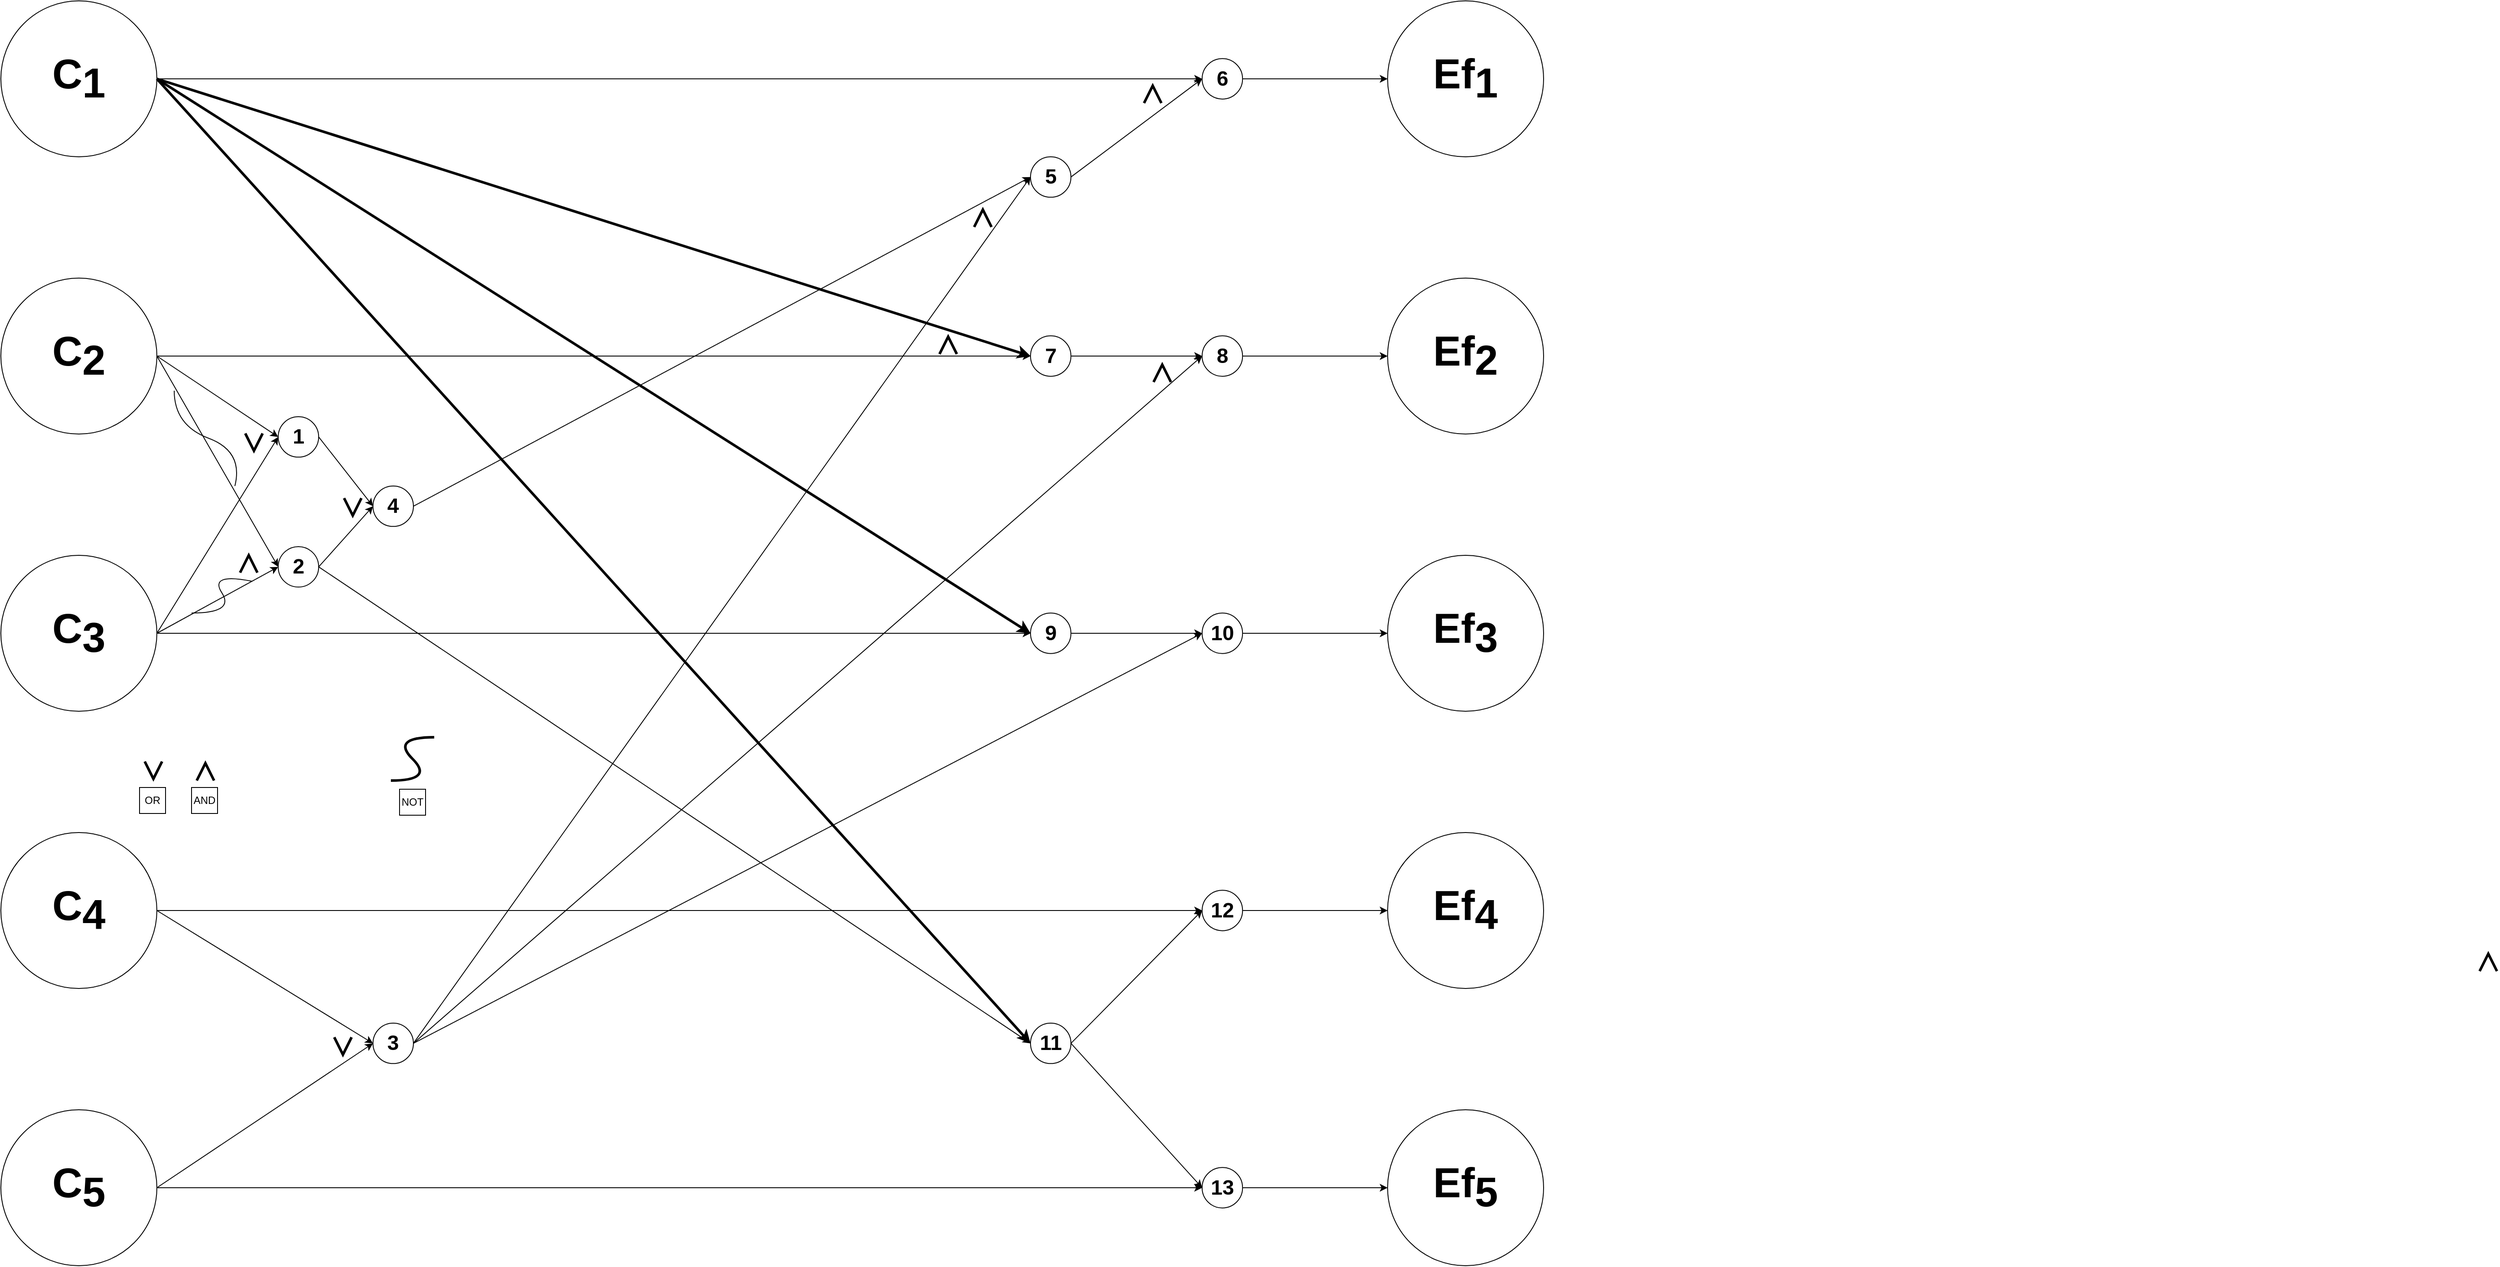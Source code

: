 <mxfile version="21.1.4" type="github">
  <diagram name="Page-1" id="jQ6avOq8bcfftY_1XTqM">
    <mxGraphModel dx="1912" dy="1019" grid="1" gridSize="10" guides="1" tooltips="1" connect="1" arrows="1" fold="1" page="1" pageScale="1" pageWidth="3300" pageHeight="4681" math="0" shadow="0">
      <root>
        <mxCell id="0" />
        <mxCell id="1" parent="0" />
        <mxCell id="w0b9A90PeGMEw6P4ulrS-1" value="&lt;b style=&quot;font-size: 48px;&quot;&gt;C&lt;sub style=&quot;font-size: 48px;&quot;&gt;1&lt;/sub&gt;&lt;/b&gt;" style="ellipse;whiteSpace=wrap;html=1;aspect=fixed;fontSize=48;" parent="1" vertex="1">
          <mxGeometry x="880" y="160" width="180.0" height="180.0" as="geometry" />
        </mxCell>
        <mxCell id="w0b9A90PeGMEw6P4ulrS-2" value="&lt;b style=&quot;font-size: 48px;&quot;&gt;C&lt;sub style=&quot;font-size: 48px;&quot;&gt;2&lt;/sub&gt;&lt;/b&gt;" style="ellipse;whiteSpace=wrap;html=1;aspect=fixed;fontSize=48;" parent="1" vertex="1">
          <mxGeometry x="880" y="480" width="180.0" height="180.0" as="geometry" />
        </mxCell>
        <mxCell id="w0b9A90PeGMEw6P4ulrS-3" value="&lt;b style=&quot;font-size: 48px;&quot;&gt;C&lt;sub style=&quot;font-size: 48px;&quot;&gt;3&lt;/sub&gt;&lt;/b&gt;" style="ellipse;whiteSpace=wrap;html=1;aspect=fixed;fontSize=48;" parent="1" vertex="1">
          <mxGeometry x="880" y="800.0" width="180.0" height="180.0" as="geometry" />
        </mxCell>
        <mxCell id="w0b9A90PeGMEw6P4ulrS-4" value="&lt;b style=&quot;font-size: 48px;&quot;&gt;C&lt;sub style=&quot;font-size: 48px;&quot;&gt;4&lt;/sub&gt;&lt;/b&gt;" style="ellipse;whiteSpace=wrap;html=1;aspect=fixed;fontSize=48;" parent="1" vertex="1">
          <mxGeometry x="880" y="1120" width="180.0" height="180.0" as="geometry" />
        </mxCell>
        <mxCell id="w0b9A90PeGMEw6P4ulrS-5" value="&lt;b style=&quot;font-size: 48px;&quot;&gt;C&lt;sub style=&quot;font-size: 48px;&quot;&gt;5&lt;/sub&gt;&lt;/b&gt;" style="ellipse;whiteSpace=wrap;html=1;aspect=fixed;fontSize=48;" parent="1" vertex="1">
          <mxGeometry x="880" y="1440" width="180.0" height="180.0" as="geometry" />
        </mxCell>
        <mxCell id="w0b9A90PeGMEw6P4ulrS-6" value="&lt;b style=&quot;font-size: 48px;&quot;&gt;Ef&lt;sub style=&quot;font-size: 48px;&quot;&gt;1&lt;/sub&gt;&lt;/b&gt;" style="ellipse;whiteSpace=wrap;html=1;aspect=fixed;fontSize=48;" parent="1" vertex="1">
          <mxGeometry x="2480.0" y="160" width="180.0" height="180.0" as="geometry" />
        </mxCell>
        <mxCell id="w0b9A90PeGMEw6P4ulrS-7" value="&lt;b style=&quot;font-size: 48px;&quot;&gt;Ef&lt;sub style=&quot;font-size: 48px;&quot;&gt;2&lt;/sub&gt;&lt;/b&gt;" style="ellipse;whiteSpace=wrap;html=1;aspect=fixed;fontSize=48;" parent="1" vertex="1">
          <mxGeometry x="2480.0" y="480" width="180.0" height="180.0" as="geometry" />
        </mxCell>
        <mxCell id="w0b9A90PeGMEw6P4ulrS-8" value="&lt;b style=&quot;font-size: 48px;&quot;&gt;Ef&lt;sub style=&quot;font-size: 48px;&quot;&gt;3&lt;/sub&gt;&lt;/b&gt;" style="ellipse;whiteSpace=wrap;html=1;aspect=fixed;fontSize=48;" parent="1" vertex="1">
          <mxGeometry x="2480.0" y="800.0" width="180.0" height="180.0" as="geometry" />
        </mxCell>
        <mxCell id="w0b9A90PeGMEw6P4ulrS-9" value="&lt;b style=&quot;font-size: 48px;&quot;&gt;Ef&lt;sub style=&quot;font-size: 48px;&quot;&gt;4&lt;/sub&gt;&lt;/b&gt;" style="ellipse;whiteSpace=wrap;html=1;aspect=fixed;fontSize=48;" parent="1" vertex="1">
          <mxGeometry x="2480.0" y="1120" width="180.0" height="180.0" as="geometry" />
        </mxCell>
        <mxCell id="w0b9A90PeGMEw6P4ulrS-10" value="&lt;b style=&quot;font-size: 48px;&quot;&gt;Ef&lt;sub style=&quot;font-size: 48px;&quot;&gt;5&lt;/sub&gt;&lt;/b&gt;" style="ellipse;whiteSpace=wrap;html=1;aspect=fixed;fontSize=48;" parent="1" vertex="1">
          <mxGeometry x="2480.0" y="1440" width="180.0" height="180.0" as="geometry" />
        </mxCell>
        <mxCell id="w0b9A90PeGMEw6P4ulrS-13" value="1" style="ellipse;whiteSpace=wrap;html=1;aspect=fixed;fontSize=24;fontStyle=1" parent="1" vertex="1">
          <mxGeometry x="1200.001" y="640.001" width="46.667" height="46.667" as="geometry" />
        </mxCell>
        <mxCell id="w0b9A90PeGMEw6P4ulrS-14" value="3" style="ellipse;whiteSpace=wrap;html=1;aspect=fixed;fontSize=24;fontStyle=1" parent="1" vertex="1">
          <mxGeometry x="1309.34" y="1340" width="46.667" height="46.667" as="geometry" />
        </mxCell>
        <mxCell id="w0b9A90PeGMEw6P4ulrS-15" value="" style="endArrow=classic;html=1;rounded=0;exitX=1;exitY=0.5;exitDx=0;exitDy=0;entryX=0;entryY=0.5;entryDx=0;entryDy=0;" parent="1" source="w0b9A90PeGMEw6P4ulrS-2" target="w0b9A90PeGMEw6P4ulrS-13" edge="1">
          <mxGeometry width="50" height="50" relative="1" as="geometry">
            <mxPoint x="2062.5" y="1187.5" as="sourcePoint" />
            <mxPoint x="2175.0" y="1075" as="targetPoint" />
          </mxGeometry>
        </mxCell>
        <mxCell id="w0b9A90PeGMEw6P4ulrS-16" value="" style="endArrow=classic;html=1;rounded=0;exitX=1;exitY=0.5;exitDx=0;exitDy=0;entryX=0;entryY=0.5;entryDx=0;entryDy=0;" parent="1" source="w0b9A90PeGMEw6P4ulrS-3" target="w0b9A90PeGMEw6P4ulrS-13" edge="1">
          <mxGeometry width="50" height="50" relative="1" as="geometry">
            <mxPoint x="1162.5" y="782.5" as="sourcePoint" />
            <mxPoint x="1365.0" y="895.0" as="targetPoint" />
          </mxGeometry>
        </mxCell>
        <mxCell id="w0b9A90PeGMEw6P4ulrS-17" value="" style="endArrow=classic;html=1;rounded=0;exitX=1;exitY=0.5;exitDx=0;exitDy=0;entryX=0;entryY=0.5;entryDx=0;entryDy=0;" parent="1" source="w0b9A90PeGMEw6P4ulrS-4" target="w0b9A90PeGMEw6P4ulrS-14" edge="1">
          <mxGeometry width="50" height="50" relative="1" as="geometry">
            <mxPoint x="1140.0" y="1300" as="sourcePoint" />
            <mxPoint x="1342.5" y="1322.5" as="targetPoint" />
          </mxGeometry>
        </mxCell>
        <mxCell id="w0b9A90PeGMEw6P4ulrS-18" value="" style="endArrow=classic;html=1;rounded=0;exitX=1;exitY=0.5;exitDx=0;exitDy=0;entryX=0;entryY=0.5;entryDx=0;entryDy=0;" parent="1" source="w0b9A90PeGMEw6P4ulrS-5" target="w0b9A90PeGMEw6P4ulrS-14" edge="1">
          <mxGeometry width="50" height="50" relative="1" as="geometry">
            <mxPoint x="1140.0" y="1570" as="sourcePoint" />
            <mxPoint x="1320.0" y="1525" as="targetPoint" />
          </mxGeometry>
        </mxCell>
        <mxCell id="w0b9A90PeGMEw6P4ulrS-32" value="2" style="ellipse;whiteSpace=wrap;html=1;aspect=fixed;fontSize=24;fontStyle=1" parent="1" vertex="1">
          <mxGeometry x="1200.001" y="789.997" width="46.667" height="46.667" as="geometry" />
        </mxCell>
        <mxCell id="w0b9A90PeGMEw6P4ulrS-33" style="rounded=0;orthogonalLoop=1;jettySize=auto;html=1;exitX=1;exitY=0.5;exitDx=0;exitDy=0;entryX=0;entryY=0.5;entryDx=0;entryDy=0;strokeWidth=1;" parent="1" source="w0b9A90PeGMEw6P4ulrS-2" target="w0b9A90PeGMEw6P4ulrS-32" edge="1">
          <mxGeometry relative="1" as="geometry" />
        </mxCell>
        <mxCell id="w0b9A90PeGMEw6P4ulrS-34" style="rounded=0;orthogonalLoop=1;jettySize=auto;html=1;exitX=1;exitY=0.5;exitDx=0;exitDy=0;entryX=0;entryY=0.5;entryDx=0;entryDy=0;strokeWidth=1;" parent="1" source="w0b9A90PeGMEw6P4ulrS-3" target="w0b9A90PeGMEw6P4ulrS-32" edge="1">
          <mxGeometry relative="1" as="geometry" />
        </mxCell>
        <mxCell id="w0b9A90PeGMEw6P4ulrS-59" value="4" style="ellipse;whiteSpace=wrap;html=1;aspect=fixed;fontSize=24;fontStyle=1" parent="1" vertex="1">
          <mxGeometry x="1309.343" y="720" width="46.667" height="46.667" as="geometry" />
        </mxCell>
        <mxCell id="w0b9A90PeGMEw6P4ulrS-60" style="rounded=0;orthogonalLoop=1;jettySize=auto;html=1;exitX=1;exitY=0.5;exitDx=0;exitDy=0;entryX=0;entryY=0.5;entryDx=0;entryDy=0;" parent="1" source="w0b9A90PeGMEw6P4ulrS-13" target="w0b9A90PeGMEw6P4ulrS-59" edge="1">
          <mxGeometry relative="1" as="geometry" />
        </mxCell>
        <mxCell id="w0b9A90PeGMEw6P4ulrS-41" style="rounded=0;orthogonalLoop=1;jettySize=auto;html=1;exitX=1;exitY=0.5;exitDx=0;exitDy=0;entryX=0;entryY=0.5;entryDx=0;entryDy=0;" parent="1" source="w0b9A90PeGMEw6P4ulrS-32" target="w0b9A90PeGMEw6P4ulrS-59" edge="1">
          <mxGeometry relative="1" as="geometry" />
        </mxCell>
        <mxCell id="w0b9A90PeGMEw6P4ulrS-62" value="5" style="ellipse;whiteSpace=wrap;html=1;aspect=fixed;fontSize=24;fontStyle=1" parent="1" vertex="1">
          <mxGeometry x="2067.999" y="339.999" width="46.667" height="46.667" as="geometry" />
        </mxCell>
        <mxCell id="w0b9A90PeGMEw6P4ulrS-64" style="rounded=0;orthogonalLoop=1;jettySize=auto;html=1;exitX=1;exitY=0.5;exitDx=0;exitDy=0;entryX=0;entryY=0.5;entryDx=0;entryDy=0;" parent="1" source="w0b9A90PeGMEw6P4ulrS-14" target="w0b9A90PeGMEw6P4ulrS-62" edge="1">
          <mxGeometry relative="1" as="geometry" />
        </mxCell>
        <mxCell id="w0b9A90PeGMEw6P4ulrS-63" style="rounded=0;orthogonalLoop=1;jettySize=auto;html=1;exitX=1;exitY=0.5;exitDx=0;exitDy=0;entryX=0;entryY=0.5;entryDx=0;entryDy=0;" parent="1" source="w0b9A90PeGMEw6P4ulrS-59" target="w0b9A90PeGMEw6P4ulrS-62" edge="1">
          <mxGeometry relative="1" as="geometry" />
        </mxCell>
        <mxCell id="w0b9A90PeGMEw6P4ulrS-69" style="rounded=0;orthogonalLoop=1;jettySize=auto;html=1;exitX=1;exitY=0.5;exitDx=0;exitDy=0;entryX=0;entryY=0.5;entryDx=0;entryDy=0;" parent="1" source="w0b9A90PeGMEw6P4ulrS-66" target="w0b9A90PeGMEw6P4ulrS-6" edge="1">
          <mxGeometry relative="1" as="geometry" />
        </mxCell>
        <mxCell id="w0b9A90PeGMEw6P4ulrS-66" value="6" style="ellipse;whiteSpace=wrap;html=1;aspect=fixed;fontSize=24;fontStyle=1" parent="1" vertex="1">
          <mxGeometry x="2266.0" y="226.657" width="46.667" height="46.667" as="geometry" />
        </mxCell>
        <mxCell id="w0b9A90PeGMEw6P4ulrS-67" style="rounded=0;orthogonalLoop=1;jettySize=auto;html=1;exitX=1;exitY=0.5;exitDx=0;exitDy=0;entryX=0;entryY=0.5;entryDx=0;entryDy=0;" parent="1" source="w0b9A90PeGMEw6P4ulrS-1" target="w0b9A90PeGMEw6P4ulrS-66" edge="1">
          <mxGeometry relative="1" as="geometry" />
        </mxCell>
        <mxCell id="w0b9A90PeGMEw6P4ulrS-87" value="7" style="ellipse;whiteSpace=wrap;html=1;aspect=fixed;fontSize=24;fontStyle=1" parent="1" vertex="1">
          <mxGeometry x="2068.004" y="546.671" width="46.667" height="46.667" as="geometry" />
        </mxCell>
        <mxCell id="w0b9A90PeGMEw6P4ulrS-110" style="rounded=0;orthogonalLoop=1;jettySize=auto;html=1;exitX=1;exitY=0.5;exitDx=0;exitDy=0;entryX=0;entryY=0.5;entryDx=0;entryDy=0;" parent="1" source="w0b9A90PeGMEw6P4ulrS-2" target="w0b9A90PeGMEw6P4ulrS-87" edge="1">
          <mxGeometry relative="1" as="geometry" />
        </mxCell>
        <mxCell id="w0b9A90PeGMEw6P4ulrS-68" style="rounded=0;orthogonalLoop=1;jettySize=auto;html=1;exitX=1;exitY=0.5;exitDx=0;exitDy=0;entryX=0;entryY=0.5;entryDx=0;entryDy=0;" parent="1" source="w0b9A90PeGMEw6P4ulrS-62" target="w0b9A90PeGMEw6P4ulrS-66" edge="1">
          <mxGeometry relative="1" as="geometry" />
        </mxCell>
        <mxCell id="w0b9A90PeGMEw6P4ulrS-88" style="rounded=0;orthogonalLoop=1;jettySize=auto;html=1;exitX=1;exitY=0.5;exitDx=0;exitDy=0;entryX=0;entryY=0.5;entryDx=0;entryDy=0;strokeWidth=3;" parent="1" source="w0b9A90PeGMEw6P4ulrS-1" target="w0b9A90PeGMEw6P4ulrS-87" edge="1">
          <mxGeometry relative="1" as="geometry" />
        </mxCell>
        <mxCell id="w0b9A90PeGMEw6P4ulrS-106" style="rounded=0;orthogonalLoop=1;jettySize=auto;html=1;exitX=1;exitY=0.5;exitDx=0;exitDy=0;entryX=0;entryY=0.5;entryDx=0;entryDy=0;" parent="1" source="w0b9A90PeGMEw6P4ulrS-102" target="w0b9A90PeGMEw6P4ulrS-7" edge="1">
          <mxGeometry relative="1" as="geometry" />
        </mxCell>
        <mxCell id="w0b9A90PeGMEw6P4ulrS-102" value="8" style="ellipse;whiteSpace=wrap;html=1;aspect=fixed;fontSize=24;fontStyle=1" parent="1" vertex="1">
          <mxGeometry x="2266.0" y="546.667" width="46.667" height="46.667" as="geometry" />
        </mxCell>
        <mxCell id="w0b9A90PeGMEw6P4ulrS-116" style="rounded=0;orthogonalLoop=1;jettySize=auto;html=1;exitX=1;exitY=0.5;exitDx=0;exitDy=0;entryX=0;entryY=0.5;entryDx=0;entryDy=0;" parent="1" source="w0b9A90PeGMEw6P4ulrS-14" target="w0b9A90PeGMEw6P4ulrS-102" edge="1">
          <mxGeometry relative="1" as="geometry" />
        </mxCell>
        <mxCell id="w0b9A90PeGMEw6P4ulrS-107" style="rounded=0;orthogonalLoop=1;jettySize=auto;html=1;exitX=1;exitY=0.5;exitDx=0;exitDy=0;entryX=0;entryY=0.5;entryDx=0;entryDy=0;" parent="1" source="w0b9A90PeGMEw6P4ulrS-103" target="w0b9A90PeGMEw6P4ulrS-8" edge="1">
          <mxGeometry relative="1" as="geometry" />
        </mxCell>
        <mxCell id="w0b9A90PeGMEw6P4ulrS-103" value="10" style="ellipse;whiteSpace=wrap;html=1;aspect=fixed;fontSize=24;fontStyle=1" parent="1" vertex="1">
          <mxGeometry x="2266.0" y="866.671" width="46.667" height="46.667" as="geometry" />
        </mxCell>
        <mxCell id="w0b9A90PeGMEw6P4ulrS-108" style="rounded=0;orthogonalLoop=1;jettySize=auto;html=1;exitX=1;exitY=0.5;exitDx=0;exitDy=0;entryX=0;entryY=0.5;entryDx=0;entryDy=0;" parent="1" source="w0b9A90PeGMEw6P4ulrS-104" target="w0b9A90PeGMEw6P4ulrS-9" edge="1">
          <mxGeometry relative="1" as="geometry" />
        </mxCell>
        <mxCell id="w0b9A90PeGMEw6P4ulrS-104" value="12" style="ellipse;whiteSpace=wrap;html=1;aspect=fixed;fontSize=24;fontStyle=1" parent="1" vertex="1">
          <mxGeometry x="2266.0" y="1186.655" width="46.667" height="46.667" as="geometry" />
        </mxCell>
        <mxCell id="w0b9A90PeGMEw6P4ulrS-109" style="rounded=0;orthogonalLoop=1;jettySize=auto;html=1;exitX=1;exitY=0.5;exitDx=0;exitDy=0;entryX=0;entryY=0.5;entryDx=0;entryDy=0;" parent="1" source="w0b9A90PeGMEw6P4ulrS-105" target="w0b9A90PeGMEw6P4ulrS-10" edge="1">
          <mxGeometry relative="1" as="geometry" />
        </mxCell>
        <mxCell id="w0b9A90PeGMEw6P4ulrS-105" value="13" style="ellipse;whiteSpace=wrap;html=1;aspect=fixed;fontSize=24;fontStyle=1" parent="1" vertex="1">
          <mxGeometry x="2266.0" y="1506.659" width="46.667" height="46.667" as="geometry" />
        </mxCell>
        <mxCell id="w0b9A90PeGMEw6P4ulrS-115" style="rounded=0;orthogonalLoop=1;jettySize=auto;html=1;exitX=1;exitY=0.5;exitDx=0;exitDy=0;entryX=0;entryY=0.5;entryDx=0;entryDy=0;" parent="1" source="w0b9A90PeGMEw6P4ulrS-111" target="w0b9A90PeGMEw6P4ulrS-103" edge="1">
          <mxGeometry relative="1" as="geometry" />
        </mxCell>
        <mxCell id="w0b9A90PeGMEw6P4ulrS-111" value="9" style="ellipse;whiteSpace=wrap;html=1;aspect=fixed;fontSize=24;fontStyle=1" parent="1" vertex="1">
          <mxGeometry x="2068.004" y="866.662" width="46.667" height="46.667" as="geometry" />
        </mxCell>
        <mxCell id="w0b9A90PeGMEw6P4ulrS-124" style="rounded=0;orthogonalLoop=1;jettySize=auto;html=1;exitX=1;exitY=0.5;exitDx=0;exitDy=0;entryX=0;entryY=0.5;entryDx=0;entryDy=0;" parent="1" source="w0b9A90PeGMEw6P4ulrS-121" target="w0b9A90PeGMEw6P4ulrS-104" edge="1">
          <mxGeometry relative="1" as="geometry" />
        </mxCell>
        <mxCell id="w0b9A90PeGMEw6P4ulrS-125" style="rounded=0;orthogonalLoop=1;jettySize=auto;html=1;exitX=1;exitY=0.5;exitDx=0;exitDy=0;entryX=0;entryY=0.5;entryDx=0;entryDy=0;" parent="1" source="w0b9A90PeGMEw6P4ulrS-121" target="w0b9A90PeGMEw6P4ulrS-105" edge="1">
          <mxGeometry relative="1" as="geometry" />
        </mxCell>
        <mxCell id="w0b9A90PeGMEw6P4ulrS-121" value="11" style="ellipse;whiteSpace=wrap;html=1;aspect=fixed;fontSize=24;fontStyle=1" parent="1" vertex="1">
          <mxGeometry x="2068.001" y="1340.004" width="46.667" height="46.667" as="geometry" />
        </mxCell>
        <mxCell id="w0b9A90PeGMEw6P4ulrS-114" style="rounded=0;orthogonalLoop=1;jettySize=auto;html=1;exitX=1;exitY=0.5;exitDx=0;exitDy=0;entryX=0;entryY=0.5;entryDx=0;entryDy=0;" parent="1" source="w0b9A90PeGMEw6P4ulrS-87" target="w0b9A90PeGMEw6P4ulrS-102" edge="1">
          <mxGeometry relative="1" as="geometry" />
        </mxCell>
        <mxCell id="w0b9A90PeGMEw6P4ulrS-117" style="rounded=0;orthogonalLoop=1;jettySize=auto;html=1;exitX=1;exitY=0.5;exitDx=0;exitDy=0;entryX=0;entryY=0.5;entryDx=0;entryDy=0;" parent="1" source="w0b9A90PeGMEw6P4ulrS-14" target="w0b9A90PeGMEw6P4ulrS-103" edge="1">
          <mxGeometry relative="1" as="geometry" />
        </mxCell>
        <mxCell id="w0b9A90PeGMEw6P4ulrS-118" style="rounded=0;orthogonalLoop=1;jettySize=auto;html=1;exitX=1;exitY=0.5;exitDx=0;exitDy=0;entryX=0;entryY=0.5;entryDx=0;entryDy=0;" parent="1" source="w0b9A90PeGMEw6P4ulrS-4" target="w0b9A90PeGMEw6P4ulrS-104" edge="1">
          <mxGeometry relative="1" as="geometry" />
        </mxCell>
        <mxCell id="w0b9A90PeGMEw6P4ulrS-119" style="rounded=0;orthogonalLoop=1;jettySize=auto;html=1;exitX=1;exitY=0.5;exitDx=0;exitDy=0;entryX=0;entryY=0.5;entryDx=0;entryDy=0;" parent="1" source="w0b9A90PeGMEw6P4ulrS-5" target="w0b9A90PeGMEw6P4ulrS-105" edge="1">
          <mxGeometry relative="1" as="geometry" />
        </mxCell>
        <mxCell id="w0b9A90PeGMEw6P4ulrS-113" style="rounded=0;orthogonalLoop=1;jettySize=auto;html=1;exitX=1;exitY=0.5;exitDx=0;exitDy=0;entryX=0;entryY=0.5;entryDx=0;entryDy=0;strokeWidth=3;" parent="1" source="w0b9A90PeGMEw6P4ulrS-1" target="w0b9A90PeGMEw6P4ulrS-111" edge="1">
          <mxGeometry relative="1" as="geometry" />
        </mxCell>
        <mxCell id="w0b9A90PeGMEw6P4ulrS-112" style="rounded=0;orthogonalLoop=1;jettySize=auto;html=1;exitX=1;exitY=0.5;exitDx=0;exitDy=0;entryX=0;entryY=0.5;entryDx=0;entryDy=0;" parent="1" source="w0b9A90PeGMEw6P4ulrS-3" target="w0b9A90PeGMEw6P4ulrS-111" edge="1">
          <mxGeometry relative="1" as="geometry" />
        </mxCell>
        <mxCell id="w0b9A90PeGMEw6P4ulrS-123" style="rounded=0;orthogonalLoop=1;jettySize=auto;html=1;exitX=1;exitY=0.5;exitDx=0;exitDy=0;entryX=0;entryY=0.5;entryDx=0;entryDy=0;strokeWidth=3;" parent="1" source="w0b9A90PeGMEw6P4ulrS-1" target="w0b9A90PeGMEw6P4ulrS-121" edge="1">
          <mxGeometry relative="1" as="geometry" />
        </mxCell>
        <mxCell id="w0b9A90PeGMEw6P4ulrS-122" style="rounded=0;orthogonalLoop=1;jettySize=auto;html=1;exitX=1;exitY=0.5;exitDx=0;exitDy=0;entryX=0;entryY=0.5;entryDx=0;entryDy=0;" parent="1" source="w0b9A90PeGMEw6P4ulrS-32" target="w0b9A90PeGMEw6P4ulrS-121" edge="1">
          <mxGeometry relative="1" as="geometry" />
        </mxCell>
        <mxCell id="w0b9A90PeGMEw6P4ulrS-135" value="" style="curved=1;endArrow=none;html=1;rounded=0;endFill=0;strokeWidth=1;" parent="1" edge="1">
          <mxGeometry width="50" height="50" relative="1" as="geometry">
            <mxPoint x="1100" y="866.66" as="sourcePoint" />
            <mxPoint x="1170" y="830" as="targetPoint" />
            <Array as="points">
              <mxPoint x="1150" y="866.66" />
              <mxPoint x="1120" y="820" />
            </Array>
          </mxGeometry>
        </mxCell>
        <mxCell id="w0b9A90PeGMEw6P4ulrS-136" value="NOT" style="whiteSpace=wrap;html=1;aspect=fixed;" parent="1" vertex="1">
          <mxGeometry x="1340" y="1070" width="30" height="30" as="geometry" />
        </mxCell>
        <mxCell id="nujQvPeu4FTgSUgVMb-c-1" value="" style="endArrow=none;html=1;rounded=0;jumpSize=6;strokeWidth=3;" edge="1" parent="1">
          <mxGeometry width="50" height="50" relative="1" as="geometry">
            <mxPoint x="1162" y="659.33" as="sourcePoint" />
            <mxPoint x="1182" y="659.33" as="targetPoint" />
            <Array as="points">
              <mxPoint x="1172" y="679.33" />
            </Array>
          </mxGeometry>
        </mxCell>
        <mxCell id="nujQvPeu4FTgSUgVMb-c-2" value="" style="endArrow=none;html=1;rounded=0;jumpSize=6;strokeWidth=3;" edge="1" parent="1">
          <mxGeometry width="50" height="50" relative="1" as="geometry">
            <mxPoint x="1156" y="820" as="sourcePoint" />
            <mxPoint x="1176" y="820" as="targetPoint" />
            <Array as="points">
              <mxPoint x="1166" y="800" />
            </Array>
          </mxGeometry>
        </mxCell>
        <mxCell id="nujQvPeu4FTgSUgVMb-c-4" value="" style="curved=1;endArrow=none;html=1;rounded=0;endFill=0;strokeWidth=1;" edge="1" parent="1">
          <mxGeometry width="50" height="50" relative="1" as="geometry">
            <mxPoint x="1150" y="720" as="sourcePoint" />
            <mxPoint x="1080" y="610" as="targetPoint" />
            <Array as="points">
              <mxPoint x="1160" y="680" />
              <mxPoint x="1080" y="650" />
            </Array>
          </mxGeometry>
        </mxCell>
        <mxCell id="nujQvPeu4FTgSUgVMb-c-5" value="" style="curved=1;endArrow=none;html=1;rounded=0;endFill=0;strokeWidth=3;" edge="1" parent="1">
          <mxGeometry width="50" height="50" relative="1" as="geometry">
            <mxPoint x="1330" y="1060" as="sourcePoint" />
            <mxPoint x="1380" y="1010" as="targetPoint" />
            <Array as="points">
              <mxPoint x="1380" y="1060" />
              <mxPoint x="1330" y="1010" />
            </Array>
          </mxGeometry>
        </mxCell>
        <mxCell id="w0b9A90PeGMEw6P4ulrS-131" value="" style="endArrow=none;html=1;rounded=0;jumpSize=6;strokeWidth=3;" parent="1" edge="1">
          <mxGeometry width="50" height="50" relative="1" as="geometry">
            <mxPoint x="1046" y="1038" as="sourcePoint" />
            <mxPoint x="1066" y="1038" as="targetPoint" />
            <Array as="points">
              <mxPoint x="1056" y="1058" />
            </Array>
          </mxGeometry>
        </mxCell>
        <mxCell id="w0b9A90PeGMEw6P4ulrS-132" value="OR" style="whiteSpace=wrap;html=1;aspect=fixed;container=0;" parent="1" vertex="1">
          <mxGeometry x="1040" y="1068" width="30" height="30" as="geometry" />
        </mxCell>
        <mxCell id="w0b9A90PeGMEw6P4ulrS-133" value="" style="endArrow=none;html=1;rounded=0;jumpSize=6;strokeWidth=3;" parent="1" edge="1">
          <mxGeometry width="50" height="50" relative="1" as="geometry">
            <mxPoint x="1106" y="1060" as="sourcePoint" />
            <mxPoint x="1126" y="1060" as="targetPoint" />
            <Array as="points">
              <mxPoint x="1116" y="1040" />
            </Array>
          </mxGeometry>
        </mxCell>
        <mxCell id="w0b9A90PeGMEw6P4ulrS-134" value="AND" style="whiteSpace=wrap;html=1;aspect=fixed;container=0;" parent="1" vertex="1">
          <mxGeometry x="1100" y="1068" width="30" height="30" as="geometry" />
        </mxCell>
        <mxCell id="nujQvPeu4FTgSUgVMb-c-7" value="" style="endArrow=none;html=1;rounded=0;jumpSize=6;strokeWidth=3;" edge="1" parent="1">
          <mxGeometry width="50" height="50" relative="1" as="geometry">
            <mxPoint x="1264.67" y="1356.34" as="sourcePoint" />
            <mxPoint x="1284.67" y="1356.34" as="targetPoint" />
            <Array as="points">
              <mxPoint x="1274.67" y="1376.34" />
            </Array>
          </mxGeometry>
        </mxCell>
        <mxCell id="nujQvPeu4FTgSUgVMb-c-10" value="" style="endArrow=none;html=1;rounded=0;jumpSize=6;strokeWidth=3;" edge="1" parent="1">
          <mxGeometry width="50" height="50" relative="1" as="geometry">
            <mxPoint x="1276" y="734" as="sourcePoint" />
            <mxPoint x="1296" y="734" as="targetPoint" />
            <Array as="points">
              <mxPoint x="1286" y="754" />
            </Array>
          </mxGeometry>
        </mxCell>
        <mxCell id="nujQvPeu4FTgSUgVMb-c-11" value="" style="endArrow=none;html=1;rounded=0;jumpSize=6;strokeWidth=3;" edge="1" parent="1">
          <mxGeometry width="50" height="50" relative="1" as="geometry">
            <mxPoint x="2199" y="278" as="sourcePoint" />
            <mxPoint x="2219" y="278" as="targetPoint" />
            <Array as="points">
              <mxPoint x="2209" y="258" />
            </Array>
          </mxGeometry>
        </mxCell>
        <mxCell id="nujQvPeu4FTgSUgVMb-c-12" value="" style="endArrow=none;html=1;rounded=0;jumpSize=6;strokeWidth=3;" edge="1" parent="1">
          <mxGeometry width="50" height="50" relative="1" as="geometry">
            <mxPoint x="2003" y="421" as="sourcePoint" />
            <mxPoint x="2023" y="421" as="targetPoint" />
            <Array as="points">
              <mxPoint x="2013" y="401" />
            </Array>
          </mxGeometry>
        </mxCell>
        <mxCell id="nujQvPeu4FTgSUgVMb-c-13" value="" style="endArrow=none;html=1;rounded=0;jumpSize=6;strokeWidth=3;" edge="1" parent="1">
          <mxGeometry width="50" height="50" relative="1" as="geometry">
            <mxPoint x="1963" y="567.67" as="sourcePoint" />
            <mxPoint x="1983" y="567.67" as="targetPoint" />
            <Array as="points">
              <mxPoint x="1973" y="547.67" />
            </Array>
          </mxGeometry>
        </mxCell>
        <mxCell id="nujQvPeu4FTgSUgVMb-c-14" value="" style="endArrow=none;html=1;rounded=0;jumpSize=6;strokeWidth=3;" edge="1" parent="1">
          <mxGeometry width="50" height="50" relative="1" as="geometry">
            <mxPoint x="3740" y="1280" as="sourcePoint" />
            <mxPoint x="3760" y="1280" as="targetPoint" />
            <Array as="points">
              <mxPoint x="3750" y="1260" />
            </Array>
          </mxGeometry>
        </mxCell>
        <mxCell id="nujQvPeu4FTgSUgVMb-c-15" value="" style="endArrow=none;html=1;rounded=0;jumpSize=6;strokeWidth=3;" edge="1" parent="1">
          <mxGeometry width="50" height="50" relative="1" as="geometry">
            <mxPoint x="2210" y="600" as="sourcePoint" />
            <mxPoint x="2230" y="600" as="targetPoint" />
            <Array as="points">
              <mxPoint x="2220" y="580" />
            </Array>
          </mxGeometry>
        </mxCell>
      </root>
    </mxGraphModel>
  </diagram>
</mxfile>
